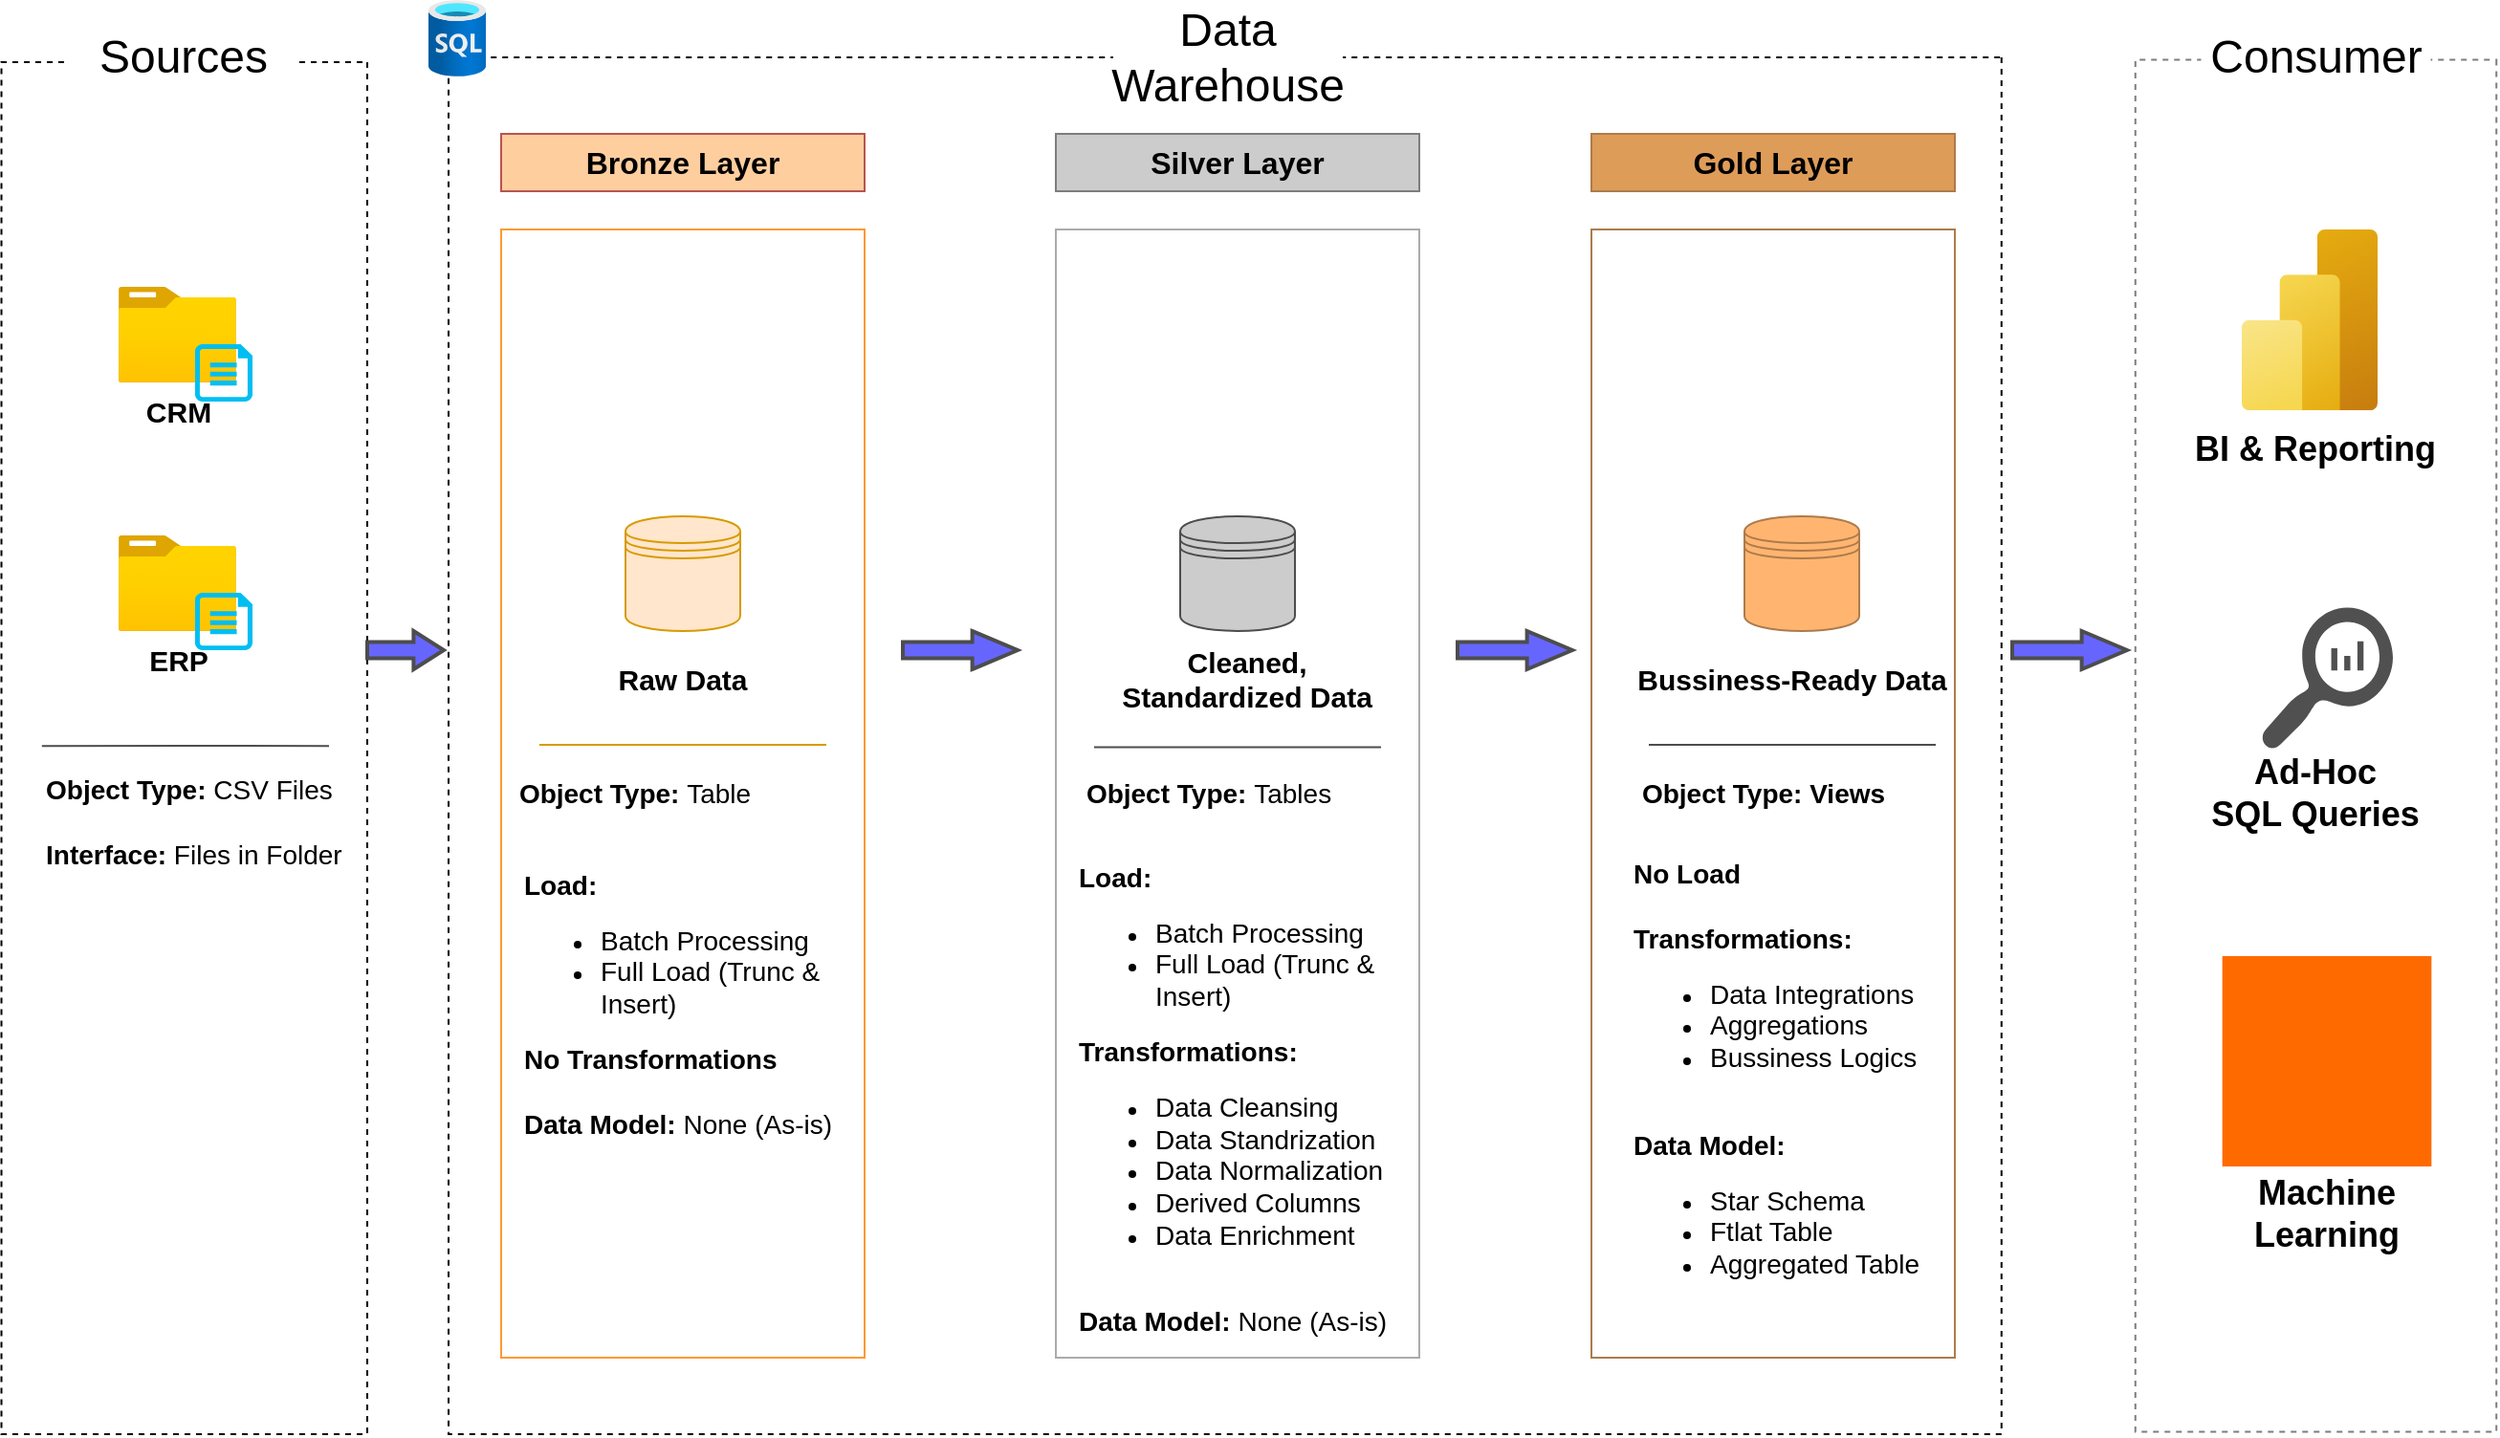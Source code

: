 <mxfile version="26.0.15">
  <diagram name="Page-1" id="57BZaK1FgyLjIBw5k1xw">
    <mxGraphModel dx="2074" dy="1196" grid="1" gridSize="10" guides="1" tooltips="1" connect="1" arrows="1" fold="1" page="1" pageScale="1" pageWidth="850" pageHeight="1100" background="#ffffff" math="0" shadow="0">
      <root>
        <mxCell id="0" />
        <mxCell id="1" parent="0" />
        <mxCell id="F_8em20IMyetXkLZz1Rs-2" value="" style="rounded=0;whiteSpace=wrap;html=1;rotation=90;fillColor=none;dashed=1;" parent="1" vertex="1">
          <mxGeometry x="-254.37" y="345.63" width="717.5" height="191.25" as="geometry" />
        </mxCell>
        <mxCell id="F_8em20IMyetXkLZz1Rs-3" value="" style="rounded=0;whiteSpace=wrap;html=1;rotation=90;fillColor=none;dashed=1;" parent="1" vertex="1">
          <mxGeometry x="288.45" y="34.07" width="720" height="811.89" as="geometry" />
        </mxCell>
        <mxCell id="F_8em20IMyetXkLZz1Rs-5" value="" style="rounded=0;whiteSpace=wrap;html=1;rotation=90;fillColor=none;dashed=1;strokeColor=light-dark(#7d7d7d, #3e3e3e);" parent="1" vertex="1">
          <mxGeometry x="860" y="345.63" width="717.5" height="188.75" as="geometry" />
        </mxCell>
        <mxCell id="F_8em20IMyetXkLZz1Rs-6" value="&lt;font style=&quot;font-size: 24px;&quot;&gt;Sources&lt;/font&gt;" style="rounded=1;whiteSpace=wrap;html=1;fillColor=default;strokeColor=none;" parent="1" vertex="1">
          <mxGeometry x="44.38" y="60" width="120" height="40" as="geometry" />
        </mxCell>
        <mxCell id="F_8em20IMyetXkLZz1Rs-7" value="&lt;font style=&quot;font-size: 24px;&quot;&gt;Consumer&lt;/font&gt;" style="rounded=1;whiteSpace=wrap;html=1;fillColor=default;strokeColor=none;" parent="1" vertex="1">
          <mxGeometry x="1158.75" y="60" width="120" height="40" as="geometry" />
        </mxCell>
        <mxCell id="F_8em20IMyetXkLZz1Rs-8" value="&lt;font style=&quot;font-size: 24px;&quot;&gt;Data Warehouse&lt;/font&gt;" style="rounded=1;whiteSpace=wrap;html=1;fillColor=default;strokeColor=none;" parent="1" vertex="1">
          <mxGeometry x="590" y="60" width="120" height="40" as="geometry" />
        </mxCell>
        <mxCell id="F_8em20IMyetXkLZz1Rs-9" value="&lt;font style=&quot;font-size: 16px;&quot;&gt;Bronze Layer&lt;/font&gt;" style="rounded=0;whiteSpace=wrap;html=1;fillColor=#FFCE9F;strokeColor=#b85450;fontStyle=1;fontSize=15;gradientColor=none;" parent="1" vertex="1">
          <mxGeometry x="270" y="120" width="190" height="30" as="geometry" />
        </mxCell>
        <mxCell id="F_8em20IMyetXkLZz1Rs-10" value="" style="rounded=0;whiteSpace=wrap;html=1;fillColor=none;strokeColor=light-dark(#FF9933,#EDEDED);" parent="1" vertex="1">
          <mxGeometry x="270" y="170" width="190" height="590" as="geometry" />
        </mxCell>
        <mxCell id="F_8em20IMyetXkLZz1Rs-24" value="&lt;font style=&quot;font-size: 16px;&quot;&gt;Silver Layer&lt;/font&gt;" style="rounded=0;whiteSpace=wrap;html=1;fontSize=15;fontStyle=1;strokeColor=light-dark(#7d7d7d, #3e3e3e);fillColor=#CCCCCC;" parent="1" vertex="1">
          <mxGeometry x="560" y="120" width="190" height="30" as="geometry" />
        </mxCell>
        <mxCell id="F_8em20IMyetXkLZz1Rs-25" value="&lt;font style=&quot;font-size: 16px;&quot;&gt;Gold Layer&lt;/font&gt;" style="rounded=0;whiteSpace=wrap;html=1;fontSize=15;fontStyle=1;fillColor=#DE9C59;strokeColor=#AD7B4C;" parent="1" vertex="1">
          <mxGeometry x="840" y="120" width="190" height="30" as="geometry" />
        </mxCell>
        <mxCell id="F_8em20IMyetXkLZz1Rs-27" value="" style="rounded=0;whiteSpace=wrap;html=1;fillColor=none;strokeColor=#ABABAB;" parent="1" vertex="1">
          <mxGeometry x="560" y="170" width="190" height="590" as="geometry" />
        </mxCell>
        <mxCell id="F_8em20IMyetXkLZz1Rs-28" value="" style="rounded=0;whiteSpace=wrap;html=1;fillColor=none;strokeColor=#AD7B4C;" parent="1" vertex="1">
          <mxGeometry x="840" y="170" width="190" height="590" as="geometry" />
        </mxCell>
        <mxCell id="F_8em20IMyetXkLZz1Rs-29" value="&lt;font style=&quot;font-size: 15px;&quot;&gt;&lt;b&gt;CRM&lt;/b&gt;&lt;/font&gt;" style="image;aspect=fixed;html=1;points=[];align=center;fontSize=12;image=img/lib/azure2/general/Folder_Blank.svg;" parent="1" vertex="1">
          <mxGeometry x="69.88" y="200" width="61.61" height="50" as="geometry" />
        </mxCell>
        <mxCell id="F_8em20IMyetXkLZz1Rs-30" value="" style="verticalLabelPosition=bottom;html=1;verticalAlign=top;align=center;strokeColor=none;fillColor=#00BEF2;shape=mxgraph.azure.cloud_services_configuration_file;pointerEvents=1;" parent="1" vertex="1">
          <mxGeometry x="110" y="230" width="30" height="30" as="geometry" />
        </mxCell>
        <mxCell id="F_8em20IMyetXkLZz1Rs-34" value="&lt;font style=&quot;font-size: 15px;&quot;&gt;&lt;b&gt;ERP&lt;/b&gt;&lt;/font&gt;" style="image;aspect=fixed;html=1;points=[];align=center;fontSize=12;image=img/lib/azure2/general/Folder_Blank.svg;" parent="1" vertex="1">
          <mxGeometry x="69.88" y="330" width="61.61" height="50" as="geometry" />
        </mxCell>
        <mxCell id="F_8em20IMyetXkLZz1Rs-35" value="" style="verticalLabelPosition=bottom;html=1;verticalAlign=top;align=center;strokeColor=none;fillColor=#00BEF2;shape=mxgraph.azure.cloud_services_configuration_file;pointerEvents=1;" parent="1" vertex="1">
          <mxGeometry x="110" y="360" width="30" height="30" as="geometry" />
        </mxCell>
        <mxCell id="F_8em20IMyetXkLZz1Rs-49" value="" style="endArrow=none;html=1;rounded=0;exitX=0.465;exitY=0.87;exitDx=0;exitDy=0;exitPerimeter=0;entryX=0.465;entryY=0.085;entryDx=0;entryDy=0;entryPerimeter=0;strokeColor=#4D4D4D;" parent="1" edge="1">
          <mxGeometry width="50" height="50" relative="1" as="geometry">
            <mxPoint x="29.898" y="440.143" as="sourcePoint" />
            <mxPoint x="180.029" y="440.143" as="targetPoint" />
            <Array as="points">
              <mxPoint x="106.28" y="440" />
            </Array>
          </mxGeometry>
        </mxCell>
        <mxCell id="F_8em20IMyetXkLZz1Rs-52" value="&lt;font style=&quot;font-size: 14px;&quot;&gt;&lt;b&gt;Object Type: &lt;/b&gt;CSV Files&lt;b&gt;&amp;nbsp;&lt;/b&gt;&lt;/font&gt;&lt;div&gt;&lt;font style=&quot;font-size: 14px;&quot;&gt;&lt;b&gt;&lt;br&gt;&lt;/b&gt;&lt;/font&gt;&lt;div&gt;&lt;font style=&quot;font-size: 14px;&quot;&gt;&lt;b&gt;Interface: &lt;/b&gt;Files in Folder&lt;/font&gt;&lt;/div&gt;&lt;/div&gt;" style="text;html=1;align=left;verticalAlign=middle;whiteSpace=wrap;rounded=0;" parent="1" vertex="1">
          <mxGeometry x="29.95" y="400" width="190.1" height="160" as="geometry" />
        </mxCell>
        <mxCell id="F_8em20IMyetXkLZz1Rs-53" value="" style="shape=datastore;whiteSpace=wrap;html=1;strokeColor=#d79b00;fillColor=#ffe6cc;" parent="1" vertex="1">
          <mxGeometry x="335" y="320" width="60" height="60" as="geometry" />
        </mxCell>
        <mxCell id="F_8em20IMyetXkLZz1Rs-54" value="" style="shape=datastore;whiteSpace=wrap;html=1;strokeColor=#AD7B4C;fillColor=#FFB570;" parent="1" vertex="1">
          <mxGeometry x="920" y="320" width="60" height="60" as="geometry" />
        </mxCell>
        <mxCell id="F_8em20IMyetXkLZz1Rs-55" value="" style="shape=datastore;whiteSpace=wrap;html=1;fillColor=#CCCCCC;strokeColor=#4D4D4D;fontColor=#333333;" parent="1" vertex="1">
          <mxGeometry x="625" y="320" width="60" height="60" as="geometry" />
        </mxCell>
        <mxCell id="F_8em20IMyetXkLZz1Rs-56" value="" style="shape=mxgraph.arrows.arrow_right;html=1;verticalLabelPosition=bottom;verticalAlign=top;strokeWidth=2;strokeColor=#4D4D4D;fillColor=#6666FF;" parent="1" vertex="1">
          <mxGeometry x="200" y="380" width="40" height="20" as="geometry" />
        </mxCell>
        <mxCell id="F_8em20IMyetXkLZz1Rs-58" value="" style="shape=mxgraph.arrows.arrow_right;html=1;verticalLabelPosition=bottom;verticalAlign=top;strokeWidth=2;strokeColor=#4D4D4D;fillColor=#6666FF;" parent="1" vertex="1">
          <mxGeometry x="770" y="380" width="60" height="20" as="geometry" />
        </mxCell>
        <mxCell id="F_8em20IMyetXkLZz1Rs-59" value="" style="shape=mxgraph.arrows.arrow_right;html=1;verticalLabelPosition=bottom;verticalAlign=top;strokeWidth=2;strokeColor=#4D4D4D;fillColor=#6666FF;" parent="1" vertex="1">
          <mxGeometry x="480" y="380" width="60" height="20" as="geometry" />
        </mxCell>
        <mxCell id="F_8em20IMyetXkLZz1Rs-60" value="" style="shape=mxgraph.arrows.arrow_right;html=1;verticalLabelPosition=bottom;verticalAlign=top;strokeWidth=2;strokeColor=#4D4D4D;fillColor=#6666FF;" parent="1" vertex="1">
          <mxGeometry x="1060" y="380" width="60" height="20" as="geometry" />
        </mxCell>
        <mxCell id="F_8em20IMyetXkLZz1Rs-62" value="&lt;b&gt;&lt;font style=&quot;font-size: 15px;&quot;&gt;Raw Data&lt;/font&gt;&lt;/b&gt;" style="text;html=1;align=center;verticalAlign=middle;whiteSpace=wrap;rounded=0;" parent="1" vertex="1">
          <mxGeometry x="310" y="390" width="110" height="30" as="geometry" />
        </mxCell>
        <mxCell id="F_8em20IMyetXkLZz1Rs-63" value="&lt;b&gt;&lt;font style=&quot;font-size: 15px;&quot;&gt;Bussiness-Ready Data&lt;/font&gt;&lt;/b&gt;" style="text;html=1;align=center;verticalAlign=middle;whiteSpace=wrap;rounded=0;" parent="1" vertex="1">
          <mxGeometry x="860" y="390" width="170" height="30" as="geometry" />
        </mxCell>
        <mxCell id="F_8em20IMyetXkLZz1Rs-64" value="&lt;b&gt;&lt;font style=&quot;font-size: 15px;&quot;&gt;Cleaned, Standardized Data&lt;/font&gt;&lt;/b&gt;" style="text;html=1;align=center;verticalAlign=middle;whiteSpace=wrap;rounded=0;" parent="1" vertex="1">
          <mxGeometry x="590" y="390" width="140" height="30" as="geometry" />
        </mxCell>
        <mxCell id="F_8em20IMyetXkLZz1Rs-65" value="&lt;font style=&quot;font-size: 14px;&quot;&gt;&lt;b&gt;Object Type: &lt;/b&gt;Table&lt;/font&gt;" style="text;html=1;align=center;verticalAlign=middle;whiteSpace=wrap;rounded=0;" parent="1" vertex="1">
          <mxGeometry x="270" y="450" width="140" height="30" as="geometry" />
        </mxCell>
        <mxCell id="F_8em20IMyetXkLZz1Rs-66" value="&lt;b&gt;&lt;font style=&quot;font-size: 14px;&quot;&gt;Load:&lt;/font&gt;&lt;/b&gt;&lt;div&gt;&lt;ul&gt;&lt;li&gt;&lt;font style=&quot;font-size: 14px;&quot;&gt;Batch Processing&lt;/font&gt;&lt;/li&gt;&lt;li style=&quot;&quot;&gt;&lt;font style=&quot;font-size: 14px;&quot;&gt;Full Load (Trunc &amp;amp; Insert)&lt;/font&gt;&lt;/li&gt;&lt;/ul&gt;&lt;div&gt;&lt;b&gt;&lt;font style=&quot;font-size: 14px;&quot;&gt;No Transformations&amp;nbsp;&lt;/font&gt;&lt;/b&gt;&lt;/div&gt;&lt;/div&gt;&lt;div&gt;&lt;b&gt;&lt;font style=&quot;font-size: 14px;&quot;&gt;&lt;br&gt;&lt;/font&gt;&lt;/b&gt;&lt;/div&gt;&lt;div&gt;&lt;font style=&quot;font-size: 14px;&quot;&gt;&lt;b&gt;Data Model: &lt;/b&gt;None (As-is)&lt;/font&gt;&lt;/div&gt;" style="text;html=1;align=left;verticalAlign=middle;whiteSpace=wrap;rounded=0;" parent="1" vertex="1">
          <mxGeometry x="280" y="460" width="170" height="230" as="geometry" />
        </mxCell>
        <mxCell id="F_8em20IMyetXkLZz1Rs-68" value="" style="endArrow=none;html=1;rounded=0;exitX=0.465;exitY=0.87;exitDx=0;exitDy=0;exitPerimeter=0;entryX=0.465;entryY=0.085;entryDx=0;entryDy=0;entryPerimeter=0;strokeColor=#d79b00;fillColor=#ffe6cc;" parent="1" edge="1">
          <mxGeometry width="50" height="50" relative="1" as="geometry">
            <mxPoint x="290" y="439.51" as="sourcePoint" />
            <mxPoint x="440" y="439.51" as="targetPoint" />
          </mxGeometry>
        </mxCell>
        <mxCell id="F_8em20IMyetXkLZz1Rs-69" value="" style="endArrow=none;html=1;rounded=0;exitX=0.465;exitY=0.87;exitDx=0;exitDy=0;exitPerimeter=0;entryX=0.465;entryY=0.085;entryDx=0;entryDy=0;entryPerimeter=0;strokeColor=#4D4D4D;" parent="1" edge="1">
          <mxGeometry width="50" height="50" relative="1" as="geometry">
            <mxPoint x="580" y="440.76" as="sourcePoint" />
            <mxPoint x="730" y="440.76" as="targetPoint" />
          </mxGeometry>
        </mxCell>
        <mxCell id="F_8em20IMyetXkLZz1Rs-70" value="" style="endArrow=none;html=1;rounded=0;exitX=0.465;exitY=0.87;exitDx=0;exitDy=0;exitPerimeter=0;entryX=0.465;entryY=0.085;entryDx=0;entryDy=0;entryPerimeter=0;strokeColor=#4D4D4D;" parent="1" edge="1">
          <mxGeometry width="50" height="50" relative="1" as="geometry">
            <mxPoint x="870" y="439.51" as="sourcePoint" />
            <mxPoint x="1020" y="439.51" as="targetPoint" />
          </mxGeometry>
        </mxCell>
        <mxCell id="F_8em20IMyetXkLZz1Rs-71" value="&lt;b&gt;&lt;font style=&quot;font-size: 14px;&quot;&gt;Object Type: Views&lt;/font&gt;&lt;/b&gt;" style="text;html=1;align=center;verticalAlign=middle;whiteSpace=wrap;rounded=0;" parent="1" vertex="1">
          <mxGeometry x="860" y="450" width="140" height="30" as="geometry" />
        </mxCell>
        <mxCell id="F_8em20IMyetXkLZz1Rs-72" value="&lt;font style=&quot;font-size: 14px;&quot;&gt;&lt;b&gt;Object Type: &lt;/b&gt;Tables&lt;/font&gt;" style="text;html=1;align=center;verticalAlign=middle;whiteSpace=wrap;rounded=0;" parent="1" vertex="1">
          <mxGeometry x="570" y="450" width="140" height="30" as="geometry" />
        </mxCell>
        <mxCell id="F_8em20IMyetXkLZz1Rs-74" value="&lt;b&gt;&lt;font style=&quot;font-size: 14px;&quot;&gt;Load:&lt;/font&gt;&lt;/b&gt;&lt;div&gt;&lt;ul&gt;&lt;li&gt;&lt;font style=&quot;font-size: 14px;&quot;&gt;Batch Processing&lt;/font&gt;&lt;/li&gt;&lt;li style=&quot;&quot;&gt;&lt;font style=&quot;font-size: 14px;&quot;&gt;Full Load (Trunc &amp;amp; Insert)&lt;/font&gt;&lt;/li&gt;&lt;/ul&gt;&lt;div&gt;&lt;b&gt;&lt;font style=&quot;font-size: 14px;&quot;&gt;Transformations:&lt;/font&gt;&lt;/b&gt;&lt;/div&gt;&lt;div&gt;&lt;ul&gt;&lt;li&gt;&lt;font style=&quot;font-size: 14px;&quot;&gt;Data Cleansing&lt;/font&gt;&lt;/li&gt;&lt;li&gt;&lt;font style=&quot;font-size: 14px;&quot;&gt;Data Standrization&lt;/font&gt;&lt;/li&gt;&lt;li&gt;&lt;font style=&quot;font-size: 14px;&quot;&gt;Data Normalization&lt;/font&gt;&lt;/li&gt;&lt;li&gt;&lt;font style=&quot;font-size: 14px;&quot;&gt;Derived Columns&lt;/font&gt;&lt;/li&gt;&lt;li&gt;&lt;font style=&quot;font-size: 14px;&quot;&gt;Data Enrichment&lt;/font&gt;&lt;/li&gt;&lt;/ul&gt;&lt;/div&gt;&lt;/div&gt;&lt;div&gt;&lt;b&gt;&lt;font style=&quot;font-size: 14px;&quot;&gt;&lt;br&gt;&lt;/font&gt;&lt;/b&gt;&lt;/div&gt;&lt;div&gt;&lt;font style=&quot;font-size: 14px;&quot;&gt;&lt;b&gt;Data Model: &lt;/b&gt;None (As-is)&lt;/font&gt;&lt;/div&gt;" style="text;html=1;align=left;verticalAlign=middle;whiteSpace=wrap;rounded=0;" parent="1" vertex="1">
          <mxGeometry x="570" y="510" width="170" height="230" as="geometry" />
        </mxCell>
        <mxCell id="F_8em20IMyetXkLZz1Rs-75" value="&lt;b&gt;&lt;font style=&quot;font-size: 14px;&quot;&gt;No Load&lt;/font&gt;&lt;/b&gt;&lt;div&gt;&lt;span style=&quot;font-size: 14px;&quot;&gt;&lt;b&gt;&lt;br&gt;&lt;/b&gt;&lt;/span&gt;&lt;div&gt;&lt;div&gt;&lt;b&gt;&lt;font style=&quot;font-size: 14px;&quot;&gt;Transformations:&lt;/font&gt;&lt;/b&gt;&lt;/div&gt;&lt;div&gt;&lt;ul&gt;&lt;li&gt;&lt;font style=&quot;font-size: 14px;&quot;&gt;Data Integrations&lt;/font&gt;&lt;/li&gt;&lt;li&gt;&lt;font style=&quot;font-size: 14px;&quot;&gt;Aggregations&lt;/font&gt;&lt;/li&gt;&lt;li&gt;&lt;font style=&quot;font-size: 14px;&quot;&gt;Bussiness Logics&lt;/font&gt;&lt;/li&gt;&lt;/ul&gt;&lt;/div&gt;&lt;/div&gt;&lt;div&gt;&lt;b&gt;&lt;font style=&quot;font-size: 14px;&quot;&gt;&lt;br&gt;&lt;/font&gt;&lt;/b&gt;&lt;/div&gt;&lt;div&gt;&lt;font style=&quot;font-size: 14px;&quot;&gt;&lt;b&gt;Data Model:&amp;nbsp;&lt;/b&gt;&lt;/font&gt;&lt;/div&gt;&lt;/div&gt;&lt;div&gt;&lt;ul&gt;&lt;li&gt;&lt;font style=&quot;font-size: 14px;&quot;&gt;Star Schema&lt;/font&gt;&lt;/li&gt;&lt;li&gt;&lt;font style=&quot;font-size: 14px;&quot;&gt;Ftlat Table&lt;/font&gt;&lt;/li&gt;&lt;li&gt;&lt;font style=&quot;font-size: 14px;&quot;&gt;Aggregated Table&lt;/font&gt;&lt;/li&gt;&lt;/ul&gt;&lt;/div&gt;" style="text;html=1;align=left;verticalAlign=middle;whiteSpace=wrap;rounded=0;" parent="1" vertex="1">
          <mxGeometry x="860" y="500" width="170" height="230" as="geometry" />
        </mxCell>
        <mxCell id="F_8em20IMyetXkLZz1Rs-76" value="" style="image;aspect=fixed;html=1;points=[];align=center;fontSize=12;image=img/lib/azure2/analytics/Power_BI_Embedded.svg;" parent="1" vertex="1">
          <mxGeometry x="1180" y="170" width="71" height="94.67" as="geometry" />
        </mxCell>
        <mxCell id="F_8em20IMyetXkLZz1Rs-78" value="" style="sketch=0;pointerEvents=1;shadow=0;dashed=0;html=1;strokeColor=none;labelPosition=center;verticalLabelPosition=bottom;verticalAlign=top;align=center;fillColor=#505050;shape=mxgraph.mscae.oms.log_search" parent="1" vertex="1">
          <mxGeometry x="1190" y="367.81" width="69" height="74.37" as="geometry" />
        </mxCell>
        <mxCell id="F_8em20IMyetXkLZz1Rs-79" value="" style="points=[];aspect=fixed;html=1;align=center;shadow=0;dashed=0;fillColor=#FF6A00;strokeColor=none;shape=mxgraph.alibaba_cloud.machine_learning;" parent="1" vertex="1">
          <mxGeometry x="1169.83" y="550" width="109.34" height="110" as="geometry" />
        </mxCell>
        <mxCell id="F_8em20IMyetXkLZz1Rs-80" value="&lt;b&gt;&lt;font style=&quot;font-size: 18px;&quot;&gt;BI &amp;amp; Reporting&lt;/font&gt;&lt;/b&gt;" style="text;html=1;align=center;verticalAlign=middle;whiteSpace=wrap;rounded=0;" parent="1" vertex="1">
          <mxGeometry x="1148.13" y="270" width="141.25" height="30" as="geometry" />
        </mxCell>
        <mxCell id="F_8em20IMyetXkLZz1Rs-81" value="&lt;b&gt;&lt;font style=&quot;font-size: 18px;&quot;&gt;Ad-Hoc&lt;/font&gt;&lt;/b&gt;&lt;div&gt;&lt;b&gt;&lt;font style=&quot;font-size: 18px;&quot;&gt;SQL Queries&lt;/font&gt;&lt;/b&gt;&lt;/div&gt;" style="text;html=1;align=center;verticalAlign=middle;whiteSpace=wrap;rounded=0;" parent="1" vertex="1">
          <mxGeometry x="1148.13" y="450" width="141.25" height="30" as="geometry" />
        </mxCell>
        <mxCell id="F_8em20IMyetXkLZz1Rs-82" value="&lt;b&gt;&lt;font style=&quot;font-size: 18px;&quot;&gt;Machine Learning&lt;/font&gt;&lt;/b&gt;" style="text;html=1;align=center;verticalAlign=middle;whiteSpace=wrap;rounded=0;" parent="1" vertex="1">
          <mxGeometry x="1153.87" y="670" width="141.25" height="30" as="geometry" />
        </mxCell>
        <mxCell id="hCF-IlqdN9FFSrq_2OTy-1" value="" style="image;aspect=fixed;html=1;points=[];align=center;fontSize=12;image=img/lib/azure2/databases/SQL_Database.svg;" parent="1" vertex="1">
          <mxGeometry x="232" y="50" width="30" height="40" as="geometry" />
        </mxCell>
      </root>
    </mxGraphModel>
  </diagram>
</mxfile>
